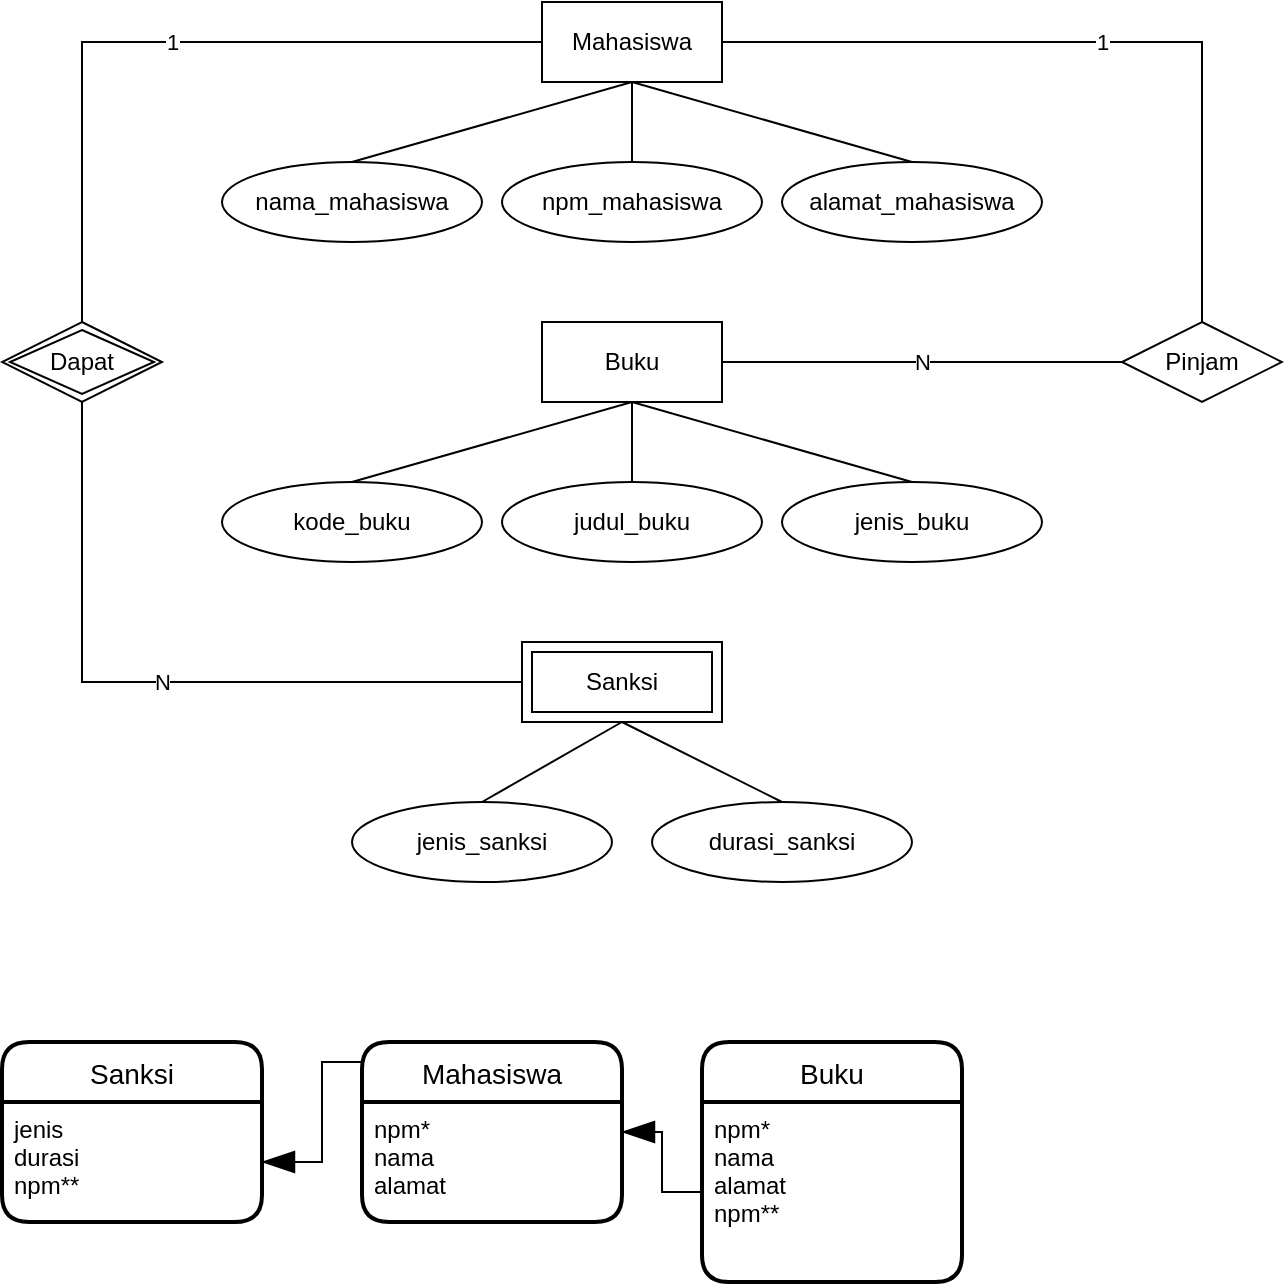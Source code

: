 <mxfile version="16.6.6" type="device"><diagram id="R2lEEEUBdFMjLlhIrx00" name="Page-1"><mxGraphModel dx="2617" dy="889" grid="1" gridSize="10" guides="1" tooltips="1" connect="1" arrows="1" fold="1" page="1" pageScale="1" pageWidth="850" pageHeight="1100" math="0" shadow="0" extFonts="Permanent Marker^https://fonts.googleapis.com/css?family=Permanent+Marker"><root><mxCell id="0"/><mxCell id="1" parent="0"/><mxCell id="PMMiXG6POfAp4K9Ocgz1-5" style="edgeStyle=none;curved=1;rounded=0;orthogonalLoop=1;jettySize=auto;html=1;exitX=0.5;exitY=1;exitDx=0;exitDy=0;entryX=0.5;entryY=0;entryDx=0;entryDy=0;endArrow=none;startSize=14;endSize=14;sourcePerimeterSpacing=8;targetPerimeterSpacing=8;endFill=0;" edge="1" parent="1" source="PMMiXG6POfAp4K9Ocgz1-1" target="PMMiXG6POfAp4K9Ocgz1-2"><mxGeometry relative="1" as="geometry"/></mxCell><mxCell id="PMMiXG6POfAp4K9Ocgz1-6" style="edgeStyle=none;curved=1;rounded=0;orthogonalLoop=1;jettySize=auto;html=1;exitX=0.5;exitY=1;exitDx=0;exitDy=0;entryX=0.5;entryY=0;entryDx=0;entryDy=0;endArrow=none;endFill=0;startSize=14;endSize=14;sourcePerimeterSpacing=8;targetPerimeterSpacing=8;" edge="1" parent="1" source="PMMiXG6POfAp4K9Ocgz1-1" target="PMMiXG6POfAp4K9Ocgz1-3"><mxGeometry relative="1" as="geometry"/></mxCell><mxCell id="PMMiXG6POfAp4K9Ocgz1-7" style="edgeStyle=none;curved=1;rounded=0;orthogonalLoop=1;jettySize=auto;html=1;exitX=0.5;exitY=1;exitDx=0;exitDy=0;entryX=0.5;entryY=0;entryDx=0;entryDy=0;endArrow=none;endFill=0;startSize=14;endSize=14;sourcePerimeterSpacing=8;targetPerimeterSpacing=8;" edge="1" parent="1" source="PMMiXG6POfAp4K9Ocgz1-1" target="PMMiXG6POfAp4K9Ocgz1-4"><mxGeometry relative="1" as="geometry"/></mxCell><mxCell id="PMMiXG6POfAp4K9Ocgz1-18" value="1" style="edgeStyle=orthogonalEdgeStyle;rounded=0;orthogonalLoop=1;jettySize=auto;html=1;exitX=1;exitY=0.5;exitDx=0;exitDy=0;entryX=0.5;entryY=0;entryDx=0;entryDy=0;endArrow=none;endFill=0;startSize=14;endSize=14;sourcePerimeterSpacing=8;targetPerimeterSpacing=8;" edge="1" parent="1" source="PMMiXG6POfAp4K9Ocgz1-1" target="PMMiXG6POfAp4K9Ocgz1-9"><mxGeometry relative="1" as="geometry"/></mxCell><mxCell id="PMMiXG6POfAp4K9Ocgz1-1" value="Mahasiswa" style="rounded=0;whiteSpace=wrap;html=1;hachureGap=4;" vertex="1" parent="1"><mxGeometry x="-580" width="90" height="40" as="geometry"/></mxCell><mxCell id="PMMiXG6POfAp4K9Ocgz1-2" value="nama_mahasiswa" style="ellipse;whiteSpace=wrap;html=1;hachureGap=4;" vertex="1" parent="1"><mxGeometry x="-740" y="80" width="130" height="40" as="geometry"/></mxCell><mxCell id="PMMiXG6POfAp4K9Ocgz1-3" value="npm_mahasiswa" style="ellipse;whiteSpace=wrap;html=1;hachureGap=4;" vertex="1" parent="1"><mxGeometry x="-600" y="80" width="130" height="40" as="geometry"/></mxCell><mxCell id="PMMiXG6POfAp4K9Ocgz1-4" value="alamat_mahasiswa" style="ellipse;whiteSpace=wrap;html=1;hachureGap=4;" vertex="1" parent="1"><mxGeometry x="-460" y="80" width="130" height="40" as="geometry"/></mxCell><mxCell id="PMMiXG6POfAp4K9Ocgz1-9" value="Pinjam" style="rhombus;whiteSpace=wrap;html=1;hachureGap=4;" vertex="1" parent="1"><mxGeometry x="-290" y="160" width="80" height="40" as="geometry"/></mxCell><mxCell id="PMMiXG6POfAp4K9Ocgz1-11" style="edgeStyle=none;curved=1;rounded=0;orthogonalLoop=1;jettySize=auto;html=1;exitX=0.5;exitY=1;exitDx=0;exitDy=0;entryX=0.5;entryY=0;entryDx=0;entryDy=0;endArrow=none;startSize=14;endSize=14;sourcePerimeterSpacing=8;targetPerimeterSpacing=8;endFill=0;" edge="1" parent="1" source="PMMiXG6POfAp4K9Ocgz1-14" target="PMMiXG6POfAp4K9Ocgz1-15"><mxGeometry relative="1" as="geometry"/></mxCell><mxCell id="PMMiXG6POfAp4K9Ocgz1-12" style="edgeStyle=none;curved=1;rounded=0;orthogonalLoop=1;jettySize=auto;html=1;exitX=0.5;exitY=1;exitDx=0;exitDy=0;entryX=0.5;entryY=0;entryDx=0;entryDy=0;endArrow=none;endFill=0;startSize=14;endSize=14;sourcePerimeterSpacing=8;targetPerimeterSpacing=8;" edge="1" parent="1" source="PMMiXG6POfAp4K9Ocgz1-14" target="PMMiXG6POfAp4K9Ocgz1-16"><mxGeometry relative="1" as="geometry"/></mxCell><mxCell id="PMMiXG6POfAp4K9Ocgz1-13" style="edgeStyle=none;curved=1;rounded=0;orthogonalLoop=1;jettySize=auto;html=1;exitX=0.5;exitY=1;exitDx=0;exitDy=0;entryX=0.5;entryY=0;entryDx=0;entryDy=0;endArrow=none;endFill=0;startSize=14;endSize=14;sourcePerimeterSpacing=8;targetPerimeterSpacing=8;" edge="1" parent="1" source="PMMiXG6POfAp4K9Ocgz1-14" target="PMMiXG6POfAp4K9Ocgz1-17"><mxGeometry relative="1" as="geometry"/></mxCell><mxCell id="PMMiXG6POfAp4K9Ocgz1-35" value="N" style="edgeStyle=orthogonalEdgeStyle;rounded=0;orthogonalLoop=1;jettySize=auto;html=1;exitX=1;exitY=0.5;exitDx=0;exitDy=0;entryX=0;entryY=0.5;entryDx=0;entryDy=0;endArrow=none;endFill=0;startSize=14;endSize=14;sourcePerimeterSpacing=8;targetPerimeterSpacing=8;" edge="1" parent="1" source="PMMiXG6POfAp4K9Ocgz1-14" target="PMMiXG6POfAp4K9Ocgz1-9"><mxGeometry relative="1" as="geometry"/></mxCell><mxCell id="PMMiXG6POfAp4K9Ocgz1-14" value="Buku" style="rounded=0;whiteSpace=wrap;html=1;hachureGap=4;" vertex="1" parent="1"><mxGeometry x="-580" y="160" width="90" height="40" as="geometry"/></mxCell><mxCell id="PMMiXG6POfAp4K9Ocgz1-15" value="kode_buku&lt;br&gt;" style="ellipse;whiteSpace=wrap;html=1;hachureGap=4;" vertex="1" parent="1"><mxGeometry x="-740" y="240" width="130" height="40" as="geometry"/></mxCell><mxCell id="PMMiXG6POfAp4K9Ocgz1-16" value="judul_buku" style="ellipse;whiteSpace=wrap;html=1;hachureGap=4;" vertex="1" parent="1"><mxGeometry x="-600" y="240" width="130" height="40" as="geometry"/></mxCell><mxCell id="PMMiXG6POfAp4K9Ocgz1-17" value="jenis_buku" style="ellipse;whiteSpace=wrap;html=1;hachureGap=4;" vertex="1" parent="1"><mxGeometry x="-460" y="240" width="130" height="40" as="geometry"/></mxCell><mxCell id="PMMiXG6POfAp4K9Ocgz1-20" style="edgeStyle=none;curved=1;rounded=0;orthogonalLoop=1;jettySize=auto;html=1;exitX=0.5;exitY=1;exitDx=0;exitDy=0;entryX=0.5;entryY=0;entryDx=0;entryDy=0;endArrow=none;startSize=14;endSize=14;sourcePerimeterSpacing=8;targetPerimeterSpacing=8;endFill=0;" edge="1" parent="1" source="PMMiXG6POfAp4K9Ocgz1-37" target="PMMiXG6POfAp4K9Ocgz1-24"><mxGeometry relative="1" as="geometry"><mxPoint x="-540" y="380.0" as="sourcePoint"/></mxGeometry></mxCell><mxCell id="PMMiXG6POfAp4K9Ocgz1-21" style="edgeStyle=none;curved=1;rounded=0;orthogonalLoop=1;jettySize=auto;html=1;exitX=0.5;exitY=1;exitDx=0;exitDy=0;entryX=0.5;entryY=0;entryDx=0;entryDy=0;endArrow=none;endFill=0;startSize=14;endSize=14;sourcePerimeterSpacing=8;targetPerimeterSpacing=8;" edge="1" parent="1" source="PMMiXG6POfAp4K9Ocgz1-37" target="PMMiXG6POfAp4K9Ocgz1-25"><mxGeometry relative="1" as="geometry"><mxPoint x="-540" y="380.0" as="sourcePoint"/></mxGeometry></mxCell><mxCell id="PMMiXG6POfAp4K9Ocgz1-24" value="jenis_sanksi" style="ellipse;whiteSpace=wrap;html=1;hachureGap=4;" vertex="1" parent="1"><mxGeometry x="-675" y="400" width="130" height="40" as="geometry"/></mxCell><mxCell id="PMMiXG6POfAp4K9Ocgz1-25" value="durasi_sanksi" style="ellipse;whiteSpace=wrap;html=1;hachureGap=4;" vertex="1" parent="1"><mxGeometry x="-525" y="400" width="130" height="40" as="geometry"/></mxCell><mxCell id="PMMiXG6POfAp4K9Ocgz1-37" value="Sanksi" style="shape=ext;margin=3;double=1;whiteSpace=wrap;html=1;align=center;hachureGap=4;" vertex="1" parent="1"><mxGeometry x="-590" y="320" width="100" height="40" as="geometry"/></mxCell><mxCell id="PMMiXG6POfAp4K9Ocgz1-44" value="N" style="edgeStyle=orthogonalEdgeStyle;rounded=0;orthogonalLoop=1;jettySize=auto;html=1;exitX=0.5;exitY=1;exitDx=0;exitDy=0;entryX=0;entryY=0.5;entryDx=0;entryDy=0;endArrow=none;endFill=0;startSize=14;endSize=14;sourcePerimeterSpacing=8;targetPerimeterSpacing=8;" edge="1" parent="1" source="PMMiXG6POfAp4K9Ocgz1-39" target="PMMiXG6POfAp4K9Ocgz1-37"><mxGeometry relative="1" as="geometry"/></mxCell><mxCell id="PMMiXG6POfAp4K9Ocgz1-45" value="1" style="edgeStyle=orthogonalEdgeStyle;rounded=0;orthogonalLoop=1;jettySize=auto;html=1;exitX=0.5;exitY=0;exitDx=0;exitDy=0;entryX=0;entryY=0.5;entryDx=0;entryDy=0;endArrow=none;endFill=0;startSize=14;endSize=14;sourcePerimeterSpacing=8;targetPerimeterSpacing=8;" edge="1" parent="1" source="PMMiXG6POfAp4K9Ocgz1-39" target="PMMiXG6POfAp4K9Ocgz1-1"><mxGeometry relative="1" as="geometry"/></mxCell><mxCell id="PMMiXG6POfAp4K9Ocgz1-39" value="Dapat" style="shape=rhombus;double=1;perimeter=rhombusPerimeter;whiteSpace=wrap;html=1;align=center;hachureGap=4;" vertex="1" parent="1"><mxGeometry x="-850" y="160" width="80" height="40" as="geometry"/></mxCell><mxCell id="PMMiXG6POfAp4K9Ocgz1-46" value="Mahasiswa" style="swimlane;childLayout=stackLayout;horizontal=1;startSize=30;horizontalStack=0;rounded=1;fontSize=14;fontStyle=0;strokeWidth=2;resizeParent=0;resizeLast=1;shadow=0;dashed=0;align=center;hachureGap=4;" vertex="1" parent="1"><mxGeometry x="-670" y="520" width="130" height="90" as="geometry"/></mxCell><mxCell id="PMMiXG6POfAp4K9Ocgz1-47" value="npm*&#10;nama&#10;alamat" style="align=left;strokeColor=none;fillColor=none;spacingLeft=4;fontSize=12;verticalAlign=top;resizable=0;rotatable=0;part=1;hachureGap=4;" vertex="1" parent="PMMiXG6POfAp4K9Ocgz1-46"><mxGeometry y="30" width="130" height="60" as="geometry"/></mxCell><mxCell id="PMMiXG6POfAp4K9Ocgz1-51" value="Sanksi" style="swimlane;childLayout=stackLayout;horizontal=1;startSize=30;horizontalStack=0;rounded=1;fontSize=14;fontStyle=0;strokeWidth=2;resizeParent=0;resizeLast=1;shadow=0;dashed=0;align=center;hachureGap=4;" vertex="1" parent="1"><mxGeometry x="-850" y="520" width="130" height="90" as="geometry"/></mxCell><mxCell id="PMMiXG6POfAp4K9Ocgz1-52" value="jenis&#10;durasi&#10;npm**" style="align=left;strokeColor=none;fillColor=none;spacingLeft=4;fontSize=12;verticalAlign=top;resizable=0;rotatable=0;part=1;hachureGap=4;" vertex="1" parent="PMMiXG6POfAp4K9Ocgz1-51"><mxGeometry y="30" width="130" height="60" as="geometry"/></mxCell><mxCell id="PMMiXG6POfAp4K9Ocgz1-53" value="Buku" style="swimlane;childLayout=stackLayout;horizontal=1;startSize=30;horizontalStack=0;rounded=1;fontSize=14;fontStyle=0;strokeWidth=2;resizeParent=0;resizeLast=1;shadow=0;dashed=0;align=center;hachureGap=4;" vertex="1" parent="1"><mxGeometry x="-500" y="520" width="130" height="120" as="geometry"/></mxCell><mxCell id="PMMiXG6POfAp4K9Ocgz1-54" value="npm*&#10;nama&#10;alamat&#10;npm**" style="align=left;strokeColor=none;fillColor=none;spacingLeft=4;fontSize=12;verticalAlign=top;resizable=0;rotatable=0;part=1;hachureGap=4;" vertex="1" parent="PMMiXG6POfAp4K9Ocgz1-53"><mxGeometry y="30" width="130" height="90" as="geometry"/></mxCell><mxCell id="PMMiXG6POfAp4K9Ocgz1-58" style="edgeStyle=orthogonalEdgeStyle;rounded=0;orthogonalLoop=1;jettySize=auto;html=1;exitX=0;exitY=0.5;exitDx=0;exitDy=0;entryX=1;entryY=0.25;entryDx=0;entryDy=0;endArrow=blockThin;endFill=1;startSize=14;endSize=14;sourcePerimeterSpacing=8;targetPerimeterSpacing=8;" edge="1" parent="1" source="PMMiXG6POfAp4K9Ocgz1-54" target="PMMiXG6POfAp4K9Ocgz1-47"><mxGeometry relative="1" as="geometry"/></mxCell><mxCell id="PMMiXG6POfAp4K9Ocgz1-62" style="edgeStyle=orthogonalEdgeStyle;rounded=0;orthogonalLoop=1;jettySize=auto;html=1;exitX=0;exitY=0;exitDx=0;exitDy=0;entryX=1;entryY=0.5;entryDx=0;entryDy=0;endArrow=blockThin;endFill=1;startSize=14;endSize=14;sourcePerimeterSpacing=8;targetPerimeterSpacing=8;" edge="1" parent="1" source="PMMiXG6POfAp4K9Ocgz1-47" target="PMMiXG6POfAp4K9Ocgz1-52"><mxGeometry relative="1" as="geometry"/></mxCell></root></mxGraphModel></diagram></mxfile>
